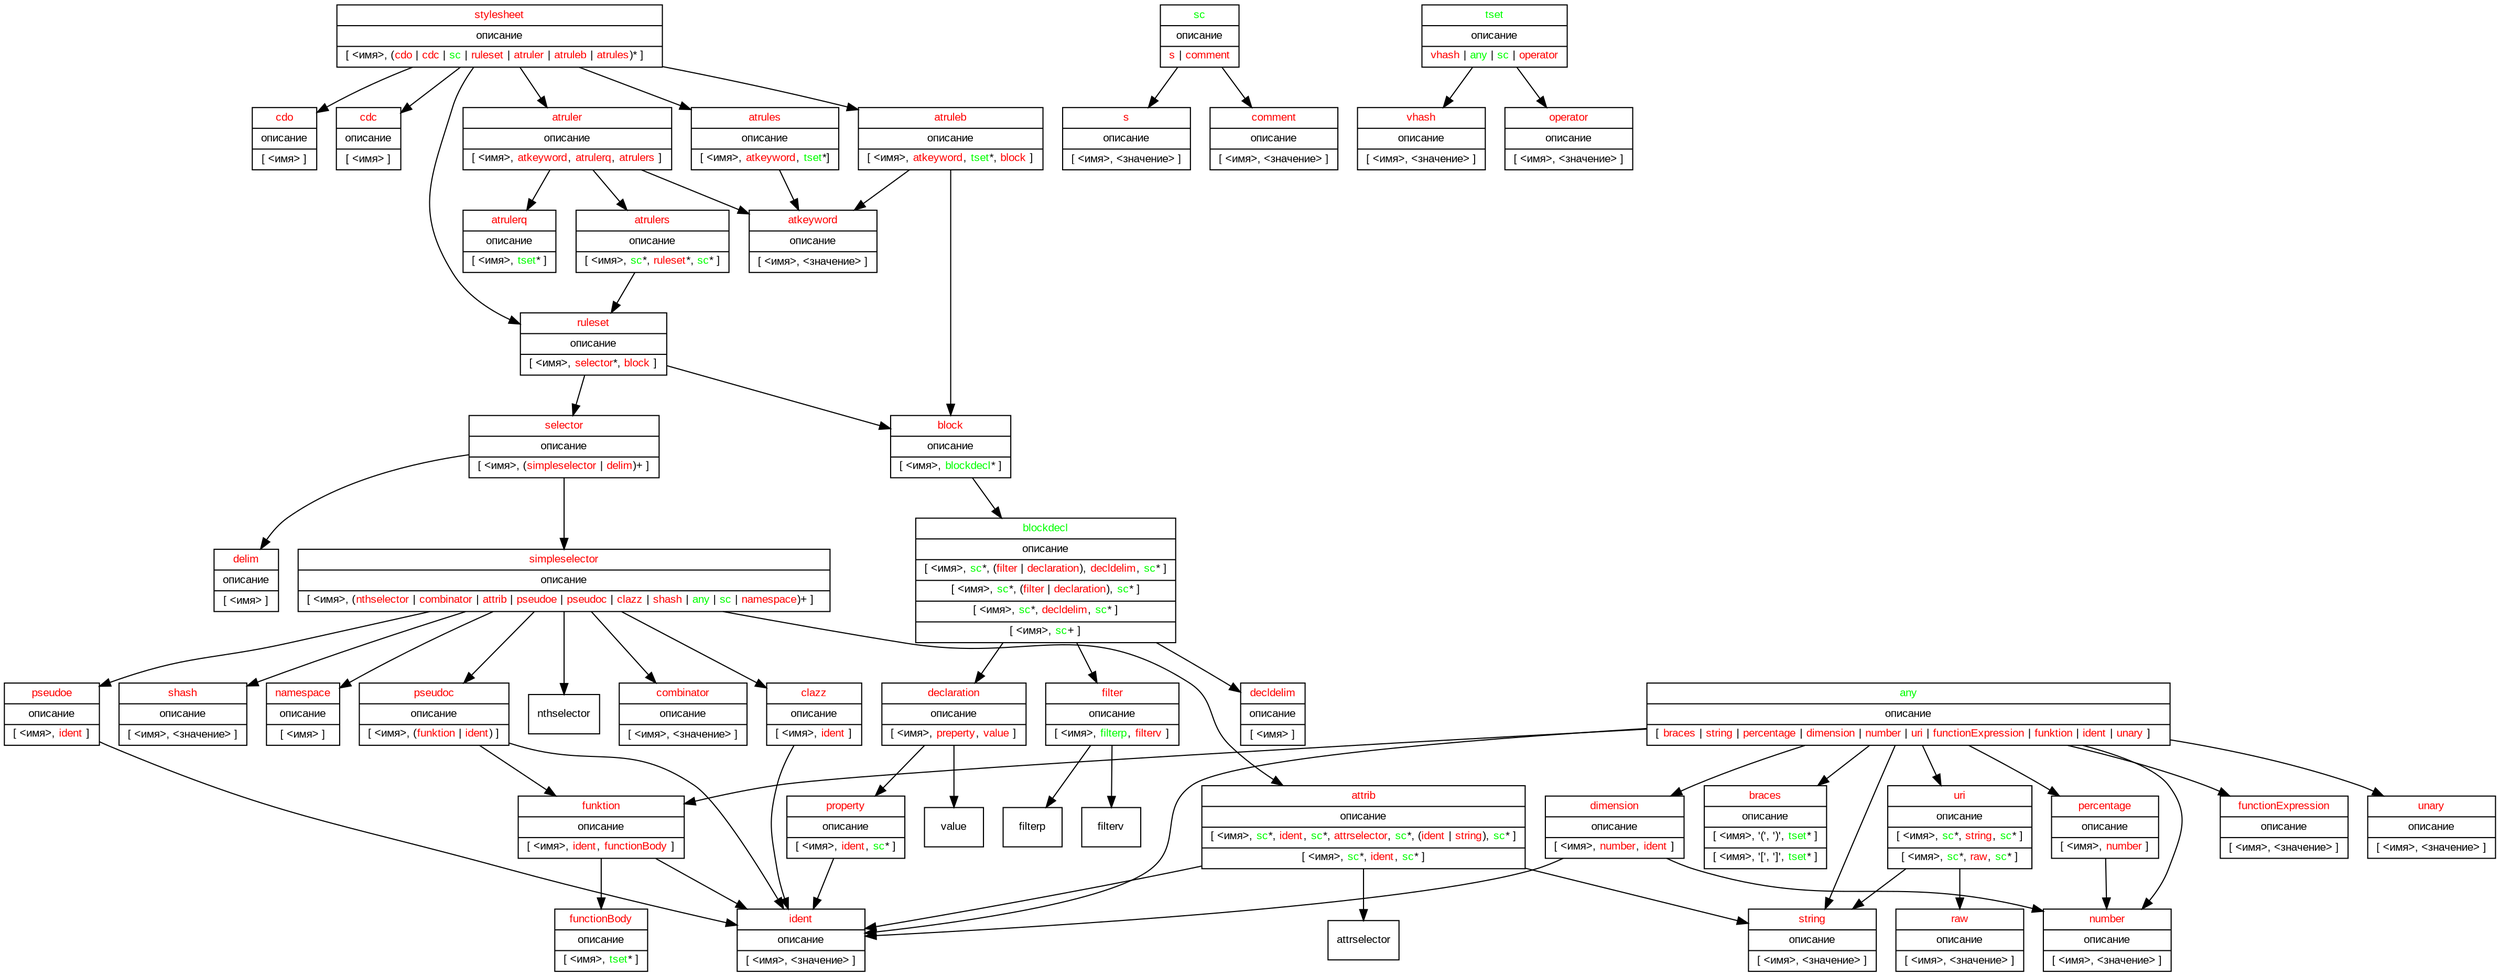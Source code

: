 digraph G {
    node[shape=record,fontsize=10.0,fontname="Arial"];

    stylesheet[label=<{<FONT COLOR="red">stylesheet</FONT>|{описание}|{[ &lt;имя&gt;, (<FONT COLOR="red">cdo</FONT> \| <FONT COLOR="red">cdc</FONT> \| <FONT COLOR="green">sc</FONT> \| <FONT COLOR="red">ruleset</FONT> \| <FONT COLOR="red">atruler</FONT> \| <FONT COLOR="red">atruleb</FONT> \| <FONT COLOR="red">atrules</FONT>)* ]    }}>];
    stylesheet->cdo;
    stylesheet->cdc;
    stylesheet->ruleset;
    stylesheet->atruler;
    stylesheet->atruleb;
    stylesheet->atrules;

    cdo[label=<{<FONT COLOR="red">cdo</FONT>|{описание}|{[ &lt;имя&gt; ]}}>];
    cdc[label=<{<FONT COLOR="red">cdc</FONT>|{описание}|{[ &lt;имя&gt; ]}}>];
    s[label=<{<FONT COLOR="red">s</FONT>|{описание}|{[ &lt;имя&gt;, &lt;значение&gt; ]}}>];
    comment[label=<{<FONT COLOR="red">comment</FONT>|{описание}|{[ &lt;имя&gt;, &lt;значение&gt; ]}}>];

    ruleset[label=<{<FONT COLOR="red">ruleset</FONT>|{описание}|{[ &lt;имя&gt;, <FONT COLOR="red">selector</FONT>*, <FONT COLOR="red">block</FONT> ]}}>];
    ruleset->selector;
    ruleset->block;

    block[label=<{<FONT COLOR="red">block</FONT>|{описание}|{[ &lt;имя&gt;, <FONT COLOR="green">blockdecl</FONT>* ]}}>];
    block->blockdecl;
    blockdecl[label=<{<FONT COLOR="green">blockdecl</FONT>|{описание}|{[ &lt;имя&gt;, <FONT COLOR="green">sc</FONT>*, (<FONT COLOR="red">filter</FONT> \| <FONT COLOR="red">declaration</FONT>), <FONT COLOR="red">decldelim</FONT>, <FONT COLOR="green">sc</FONT>* ]}|{[ &lt;имя&gt;, <FONT COLOR="green">sc</FONT>*, (<FONT COLOR="red">filter</FONT> \| <FONT COLOR="red">declaration</FONT>), <FONT COLOR="green">sc</FONT>* ]}|{[ &lt;имя&gt;, <FONT COLOR="green">sc</FONT>*, <FONT COLOR="red">decldelim</FONT>, <FONT COLOR="green">sc</FONT>* ]}|{[ &lt;имя&gt;, <FONT COLOR="green">sc</FONT>+ ]}}>];
    blockdecl->filter;
    blockdecl->declaration;
    blockdecl->decldelim;
    decldelim[label=<{<FONT COLOR="red">decldelim</FONT>|{описание}|{[ &lt;имя&gt; ]}}>];

    declaration[label=<{<FONT COLOR="red">declaration</FONT>|{описание}|{[ &lt;имя&gt;, <FONT COLOR="red">preperty</FONT>, <FONT COLOR="red">value</FONT> ]}}>];
    declaration->property;
    declaration->value;

    property[label=<{<FONT COLOR="red">property</FONT>|{описание}|{[ &lt;имя&gt;, <FONT COLOR="red">ident</FONT>, <FONT COLOR="green">sc</FONT>* ]}}>];
    property->ident;

    filter[label=<{<FONT COLOR="red">filter</FONT>|{описание}|{[ &lt;имя&gt;, <FONT COLOR="green">filterp</FONT>, <FONT COLOR="red">filterv</FONT> ]}}>];
    filter->filterp;
    filter->filterv;

    selector[label=<{<FONT COLOR="red">selector</FONT>|{описание}|{[ &lt;имя&gt;, (<FONT COLOR="red">simpleselector</FONT> \| <FONT COLOR="red">delim</FONT>)+ ]}}>];
    selector->simpleselector;
    selector->delim;

    delim[label=<{<FONT COLOR="red">delim</FONT>|{описание}|{[ &lt;имя&gt; ]}}>];

    simpleselector[label=<{<FONT COLOR="red">simpleselector</FONT>|{описание}|{[ &lt;имя&gt;, (<FONT COLOR="red">nthselector</FONT> \| <FONT COLOR="red">combinator</FONT> \| <FONT COLOR="red">attrib</FONT> \| <FONT COLOR="red">pseudoe</FONT> \| <FONT COLOR="red">pseudoc</FONT> \| <FONT COLOR="red">clazz</FONT> \| <FONT COLOR="red">shash</FONT> \| <FONT COLOR="green">any</FONT> \| <FONT COLOR="green">sc</FONT> \| <FONT COLOR="red">namespace</FONT>)+ ]   }}>];
    simpleselector->nthselector;
    simpleselector->combinator;
    simpleselector->attrib;
    simpleselector->pseudoe;
    simpleselector->pseudoc;
    simpleselector->clazz;
    simpleselector->shash;
    simpleselector->namespace;

    namespace[label=<{<FONT COLOR="red">namespace</FONT>|{описание}|{[ &lt;имя&gt; ]}}>];

    combinator[label=<{<FONT COLOR="red">combinator</FONT>|{описание}|{[ &lt;имя&gt;, &lt;значение&gt; ]}}>];

    clazz[label=<{<FONT COLOR="red">clazz</FONT>|{описание}|{[ &lt;имя&gt;, <FONT COLOR="red">ident</FONT> ]}}>];
    clazz->ident;

    pseudoe[label=<{<FONT COLOR="red">pseudoe</FONT>|{описание}|{[ &lt;имя&gt;, <FONT COLOR="red">ident</FONT> ]}}>];
    pseudoe->ident;

    pseudoc[label=<{<FONT COLOR="red">pseudoc</FONT>|{описание}|{[ &lt;имя&gt;, (<FONT COLOR="red">funktion</FONT> \| <FONT COLOR="red">ident</FONT>) ]}}>];
    pseudoc->funktion;
    pseudoc->ident;

    attrib[label=<{<FONT COLOR="red">attrib</FONT>|{описание}|{[ &lt;имя&gt;, <FONT COLOR="green">sc</FONT>*, <FONT COLOR="red">ident</FONT>, <FONT COLOR="green">sc</FONT>*, <FONT COLOR="red">attrselector</FONT>, <FONT COLOR="green">sc</FONT>*, (<FONT COLOR="red">ident</FONT> \| <FONT COLOR="red">string</FONT>), <FONT COLOR="green">sc</FONT>* ]}|{[ &lt;имя&gt;, <FONT COLOR="green">sc</FONT>*, <FONT COLOR="red">ident</FONT>, <FONT COLOR="green">sc</FONT>* ]}}>];
    attrib->ident;
    attrib->string;
    attrib->attrselector;

    atruler[label=<{<FONT COLOR="red">atruler</FONT>|{описание}|{[ &lt;имя&gt;, <FONT COLOR="red">atkeyword</FONT>, <FONT COLOR="red">atrulerq</FONT>, <FONT COLOR="red">atrulers</FONT> ]}}>];
    atruleb[label=<{<FONT COLOR="red">atruleb</FONT>|{описание}|{[ &lt;имя&gt;, <FONT COLOR="red">atkeyword</FONT>, <FONT COLOR="green">tset</FONT>*, <FONT COLOR="red">block</FONT> ]}}>];
    atrules[label=<{<FONT COLOR="red">atrules</FONT>|{описание}|{[ &lt;имя&gt;, <FONT COLOR="red">atkeyword</FONT>, <FONT COLOR="green">tset</FONT>*]}}>];

    atkeyword[label=<{<FONT COLOR="red">atkeyword</FONT>|{описание}|{[ &lt;имя&gt;, &lt;значение&gt; ]}}>];
    atruler->atkeyword;
    atruler->atrulerq;
    atruler->atrulers;
    atruleb->atkeyword;
    atruleb->block;
    atrules->atkeyword;

    atrulerq[label=<{<FONT COLOR="red">atrulerq</FONT>|{описание}|{[ &lt;имя&gt;, <FONT COLOR="green">tset</FONT>* ]}}>];
    atrulers[label=<{<FONT COLOR="red">atrulers</FONT>|{описание}|{[ &lt;имя&gt;, <FONT COLOR="green">sc</FONT>*, <FONT COLOR="red">ruleset</FONT>*, <FONT COLOR="green">sc</FONT>* ]}}>];

    atrulers->ruleset;

    tset[label=<{<FONT COLOR="green">tset</FONT>|{описание}|{<FONT COLOR="red">vhash</FONT> \| <FONT COLOR="green">any</FONT> \| <FONT COLOR="green">sc</FONT> \| <FONT COLOR="red">operator</FONT>}}>];
    tset->vhash;
    tset->operator;

    any[label=<{<FONT COLOR="green">any</FONT>|{описание}|{[ <FONT COLOR="red">braces</FONT> \| <FONT COLOR="red">string</FONT> \| <FONT COLOR="red">percentage</FONT> \| <FONT COLOR="red">dimension</FONT> \| <FONT COLOR="red">number</FONT> \| <FONT COLOR="red">uri</FONT> \| <FONT COLOR="red">functionExpression</FONT> \| <FONT COLOR="red">funktion</FONT> \| <FONT COLOR="red">ident</FONT> \| <FONT COLOR="red">unary</FONT> ]    }}>];
    any->braces;
    any->string;
    any->percentage;
    any->dimension;
    any->number;
    any->uri;
    any->functionExpression;
    any->funktion;
    any->ident;
    any->unary;

    ident[label=<{<FONT COLOR="red">ident</FONT>|{описание}|{[ &lt;имя&gt;, &lt;значение&gt; ]}}>];
    unary[label=<{<FONT COLOR="red">unary</FONT>|{описание}|{[ &lt;имя&gt;, &lt;значение&gt; ]}}>];
    number[label=<{<FONT COLOR="red">number</FONT>|{описание}|{[ &lt;имя&gt;, &lt;значение&gt; ]}}>];
    string[label=<{<FONT COLOR="red">string</FONT>|{описание}|{[ &lt;имя&gt;, &lt;значение&gt; ]}}>];
    vhash[label=<{<FONT COLOR="red">vhash</FONT>|{описание}|{[ &lt;имя&gt;, &lt;значение&gt; ]}}>];
    shash[label=<{<FONT COLOR="red">shash</FONT>|{описание}|{[ &lt;имя&gt;, &lt;значение&gt; ]}}>];
    operator[label=<{<FONT COLOR="red">operator</FONT>|{описание}|{[ &lt;имя&gt;, &lt;значение&gt; ]}}>];
    raw[label=<{<FONT COLOR="red">raw</FONT>|{описание}|{[ &lt;имя&gt;, &lt;значение&gt; ]}}>];
    functionExpression[label=<{<FONT COLOR="red">functionExpression</FONT>|{описание}|{[ &lt;имя&gt;, &lt;значение&gt; ]}}>];
    percentage[label=<{<FONT COLOR="red">percentage</FONT>|{описание}|{[ &lt;имя&gt;, <FONT COLOR="red">number</FONT> ]}}>];
    percentage->number;
    dimension[label=<{<FONT COLOR="red">dimension</FONT>|{описание}|{[ &lt;имя&gt;, <FONT COLOR="red">number</FONT>, <FONT COLOR="red">ident</FONT> ]}}>];
    dimension->number;
    dimension->ident;
    funktion[label=<{<FONT COLOR="red">funktion</FONT>|{описание}|{[ &lt;имя&gt;, <FONT COLOR="red">ident</FONT>, <FONT COLOR="red">functionBody</FONT> ]}}>];
    funktion->ident;
    funktion->functionBody;
    functionBody[label=<{<FONT COLOR="red">functionBody</FONT>|{описание}|{[ &lt;имя&gt;, <FONT COLOR="green">tset</FONT>* ]}}>];
    uri[label=<{<FONT COLOR="red">uri</FONT>|{описание}|{[ &lt;имя&gt;, <FONT COLOR="green">sc</FONT>*, <FONT COLOR="red">string</FONT>, <FONT COLOR="green">sc</FONT>* ]}|{[ &lt;имя&gt;, <FONT COLOR="green">sc</FONT>*, <FONT COLOR="red">raw</FONT>, <FONT COLOR="green">sc</FONT>* ]}}>];
    uri->string;
    uri->raw;

    sc[label=<{<FONT COLOR="green">sc</FONT>|{описание}|{<FONT COLOR="red">s</FONT> \| <FONT COLOR="red">comment</FONT>}}>];
    sc->s;
    sc->comment;

    braces[label=<{<FONT COLOR="red">braces</FONT>|{описание}|{[ &lt;имя&gt;, '(', ')', <FONT COLOR="green">tset</FONT>* ]}|{[ &lt;имя&gt;, '[', ']', <FONT COLOR="green">tset</FONT>* ]}}>];
}
